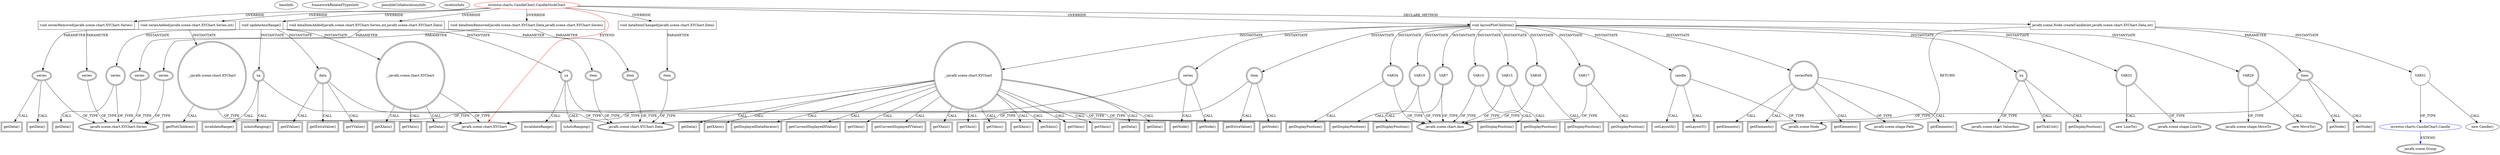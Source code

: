 digraph {
baseInfo[graphId=1473,category="extension_graph",isAnonymous=false,possibleRelation=true]
frameworkRelatedTypesInfo[0="javafx.scene.chart.XYChart"]
possibleCollaborationsInfo[0="1473~CLIENT_METHOD_DECLARATION-INSTANTIATION-~javafx.scene.chart.XYChart ~javafx.scene.Group ~false~false"]
locationInfo[projectName="TomaszKorecki-InvestorAssistant",filePath="/TomaszKorecki-InvestorAssistant/InvestorAssistant-master/Investor's assistant/src/investor/charts/CandleChart.java",contextSignature="CandleStickChart",graphId="1473"]
0[label="investor.charts.CandleChart.CandleStickChart",vertexType="ROOT_CLIENT_CLASS_DECLARATION",isFrameworkType=false,color=red]
1[label="javafx.scene.chart.XYChart",vertexType="FRAMEWORK_CLASS_TYPE",isFrameworkType=true,peripheries=2]
2[label="void layoutPlotChildren()",vertexType="OVERRIDING_METHOD_DECLARATION",isFrameworkType=false,shape=box]
3[label="_:javafx.scene.chart.XYChart",vertexType="VARIABLE_EXPRESION",isFrameworkType=true,peripheries=2,shape=circle]
4[label="getData()",vertexType="INSIDE_CALL",isFrameworkType=true,peripheries=2,shape=box]
7[label="getData()",vertexType="INSIDE_CALL",isFrameworkType=true,peripheries=2,shape=box]
9[label="getData()",vertexType="INSIDE_CALL",isFrameworkType=true,peripheries=2,shape=box]
11[label="getDisplayedDataIterator()",vertexType="INSIDE_CALL",isFrameworkType=true,peripheries=2,shape=box]
12[label="series",vertexType="VARIABLE_EXPRESION",isFrameworkType=true,peripheries=2,shape=circle]
14[label="javafx.scene.chart.XYChart.Series",vertexType="FRAMEWORK_CLASS_TYPE",isFrameworkType=true,peripheries=2]
13[label="getNode()",vertexType="INSIDE_CALL",isFrameworkType=true,peripheries=2,shape=box]
16[label="getNode()",vertexType="INSIDE_CALL",isFrameworkType=true,peripheries=2,shape=box]
17[label="seriesPath",vertexType="VARIABLE_EXPRESION",isFrameworkType=true,peripheries=2,shape=circle]
19[label="javafx.scene.shape.Path",vertexType="FRAMEWORK_CLASS_TYPE",isFrameworkType=true,peripheries=2]
18[label="getElements()",vertexType="INSIDE_CALL",isFrameworkType=true,peripheries=2,shape=box]
20[label="VAR7",vertexType="VARIABLE_EXPRESION",isFrameworkType=true,peripheries=2,shape=circle]
22[label="javafx.scene.chart.Axis",vertexType="FRAMEWORK_CLASS_TYPE",isFrameworkType=true,peripheries=2]
21[label="getDisplayPosition()",vertexType="INSIDE_CALL",isFrameworkType=true,peripheries=2,shape=box]
24[label="getXAxis()",vertexType="INSIDE_CALL",isFrameworkType=true,peripheries=2,shape=box]
26[label="getCurrentDisplayedXValue()",vertexType="INSIDE_CALL",isFrameworkType=true,peripheries=2,shape=box]
27[label="VAR10",vertexType="VARIABLE_EXPRESION",isFrameworkType=true,peripheries=2,shape=circle]
28[label="getDisplayPosition()",vertexType="INSIDE_CALL",isFrameworkType=true,peripheries=2,shape=box]
31[label="getYAxis()",vertexType="INSIDE_CALL",isFrameworkType=true,peripheries=2,shape=box]
33[label="getCurrentDisplayedYValue()",vertexType="INSIDE_CALL",isFrameworkType=true,peripheries=2,shape=box]
34[label="item",vertexType="VARIABLE_EXPRESION",isFrameworkType=true,peripheries=2,shape=circle]
36[label="javafx.scene.chart.XYChart.Data",vertexType="FRAMEWORK_CLASS_TYPE",isFrameworkType=true,peripheries=2]
35[label="getNode()",vertexType="INSIDE_CALL",isFrameworkType=true,peripheries=2,shape=box]
38[label="getExtraValue()",vertexType="INSIDE_CALL",isFrameworkType=true,peripheries=2,shape=box]
39[label="VAR15",vertexType="VARIABLE_EXPRESION",isFrameworkType=true,peripheries=2,shape=circle]
40[label="getDisplayPosition()",vertexType="INSIDE_CALL",isFrameworkType=true,peripheries=2,shape=box]
43[label="getYAxis()",vertexType="INSIDE_CALL",isFrameworkType=true,peripheries=2,shape=box]
44[label="VAR17",vertexType="VARIABLE_EXPRESION",isFrameworkType=true,peripheries=2,shape=circle]
45[label="getDisplayPosition()",vertexType="INSIDE_CALL",isFrameworkType=true,peripheries=2,shape=box]
48[label="getYAxis()",vertexType="INSIDE_CALL",isFrameworkType=true,peripheries=2,shape=box]
49[label="VAR19",vertexType="VARIABLE_EXPRESION",isFrameworkType=true,peripheries=2,shape=circle]
50[label="getDisplayPosition()",vertexType="INSIDE_CALL",isFrameworkType=true,peripheries=2,shape=box]
53[label="getYAxis()",vertexType="INSIDE_CALL",isFrameworkType=true,peripheries=2,shape=box]
55[label="getXAxis()",vertexType="INSIDE_CALL",isFrameworkType=true,peripheries=2,shape=box]
57[label="getXAxis()",vertexType="INSIDE_CALL",isFrameworkType=true,peripheries=2,shape=box]
58[label="xa",vertexType="VARIABLE_EXPRESION",isFrameworkType=true,peripheries=2,shape=circle]
60[label="javafx.scene.chart.ValueAxis",vertexType="FRAMEWORK_CLASS_TYPE",isFrameworkType=true,peripheries=2]
59[label="getDisplayPosition()",vertexType="INSIDE_CALL",isFrameworkType=true,peripheries=2,shape=box]
62[label="getTickUnit()",vertexType="INSIDE_CALL",isFrameworkType=true,peripheries=2,shape=box]
63[label="candle",vertexType="VARIABLE_EXPRESION",isFrameworkType=true,peripheries=2,shape=circle]
65[label="javafx.scene.Node",vertexType="FRAMEWORK_CLASS_TYPE",isFrameworkType=true,peripheries=2]
64[label="setLayoutX()",vertexType="INSIDE_CALL",isFrameworkType=true,peripheries=2,shape=box]
67[label="setLayoutY()",vertexType="INSIDE_CALL",isFrameworkType=true,peripheries=2,shape=box]
69[label="getElements()",vertexType="INSIDE_CALL",isFrameworkType=true,peripheries=2,shape=box]
71[label="getElements()",vertexType="INSIDE_CALL",isFrameworkType=true,peripheries=2,shape=box]
73[label="VAR29",vertexType="VARIABLE_EXPRESION",isFrameworkType=true,peripheries=2,shape=circle]
74[label="javafx.scene.shape.MoveTo",vertexType="FRAMEWORK_CLASS_TYPE",isFrameworkType=true,peripheries=2]
72[label="new MoveTo()",vertexType="CONSTRUCTOR_CALL",isFrameworkType=true,peripheries=2]
75[label="VAR30",vertexType="VARIABLE_EXPRESION",isFrameworkType=true,peripheries=2,shape=circle]
76[label="getDisplayPosition()",vertexType="INSIDE_CALL",isFrameworkType=true,peripheries=2,shape=box]
79[label="getYAxis()",vertexType="INSIDE_CALL",isFrameworkType=true,peripheries=2,shape=box]
81[label="getElements()",vertexType="INSIDE_CALL",isFrameworkType=true,peripheries=2,shape=box]
83[label="VAR33",vertexType="VARIABLE_EXPRESION",isFrameworkType=true,peripheries=2,shape=circle]
84[label="javafx.scene.shape.LineTo",vertexType="FRAMEWORK_CLASS_TYPE",isFrameworkType=true,peripheries=2]
82[label="new LineTo()",vertexType="CONSTRUCTOR_CALL",isFrameworkType=true,peripheries=2]
85[label="VAR34",vertexType="VARIABLE_EXPRESION",isFrameworkType=true,peripheries=2,shape=circle]
86[label="getDisplayPosition()",vertexType="INSIDE_CALL",isFrameworkType=true,peripheries=2,shape=box]
89[label="getYAxis()",vertexType="INSIDE_CALL",isFrameworkType=true,peripheries=2,shape=box]
90[label="void dataItemChanged(javafx.scene.chart.XYChart.Data)",vertexType="OVERRIDING_METHOD_DECLARATION",isFrameworkType=false,shape=box]
91[label="item",vertexType="PARAMETER_DECLARATION",isFrameworkType=true,peripheries=2]
93[label="void dataItemAdded(javafx.scene.chart.XYChart.Series,int,javafx.scene.chart.XYChart.Data)",vertexType="OVERRIDING_METHOD_DECLARATION",isFrameworkType=false,shape=box]
94[label="series",vertexType="PARAMETER_DECLARATION",isFrameworkType=true,peripheries=2]
96[label="item",vertexType="PARAMETER_DECLARATION",isFrameworkType=true,peripheries=2]
98[label="void dataItemRemoved(javafx.scene.chart.XYChart.Data,javafx.scene.chart.XYChart.Series)",vertexType="OVERRIDING_METHOD_DECLARATION",isFrameworkType=false,shape=box]
99[label="item",vertexType="PARAMETER_DECLARATION",isFrameworkType=true,peripheries=2]
101[label="series",vertexType="PARAMETER_DECLARATION",isFrameworkType=true,peripheries=2]
103[label="void seriesRemoved(javafx.scene.chart.XYChart.Series)",vertexType="OVERRIDING_METHOD_DECLARATION",isFrameworkType=false,shape=box]
104[label="series",vertexType="PARAMETER_DECLARATION",isFrameworkType=true,peripheries=2]
106[label="void seriesAdded(javafx.scene.chart.XYChart.Series,int)",vertexType="OVERRIDING_METHOD_DECLARATION",isFrameworkType=false,shape=box]
107[label="series",vertexType="PARAMETER_DECLARATION",isFrameworkType=true,peripheries=2]
110[label="getData()",vertexType="INSIDE_CALL",isFrameworkType=true,peripheries=2,shape=box]
112[label="getData()",vertexType="INSIDE_CALL",isFrameworkType=true,peripheries=2,shape=box]
113[label="_:javafx.scene.chart.XYChart",vertexType="VARIABLE_EXPRESION",isFrameworkType=true,peripheries=2,shape=circle]
114[label="getPlotChildren()",vertexType="INSIDE_CALL",isFrameworkType=true,peripheries=2,shape=box]
116[label="void updateAxisRange()",vertexType="OVERRIDING_METHOD_DECLARATION",isFrameworkType=false,shape=box]
117[label="_:javafx.scene.chart.XYChart",vertexType="VARIABLE_EXPRESION",isFrameworkType=true,peripheries=2,shape=circle]
118[label="getXAxis()",vertexType="INSIDE_CALL",isFrameworkType=true,peripheries=2,shape=box]
121[label="getYAxis()",vertexType="INSIDE_CALL",isFrameworkType=true,peripheries=2,shape=box]
122[label="xa",vertexType="VARIABLE_EXPRESION",isFrameworkType=true,peripheries=2,shape=circle]
123[label="isAutoRanging()",vertexType="INSIDE_CALL",isFrameworkType=true,peripheries=2,shape=box]
125[label="ya",vertexType="VARIABLE_EXPRESION",isFrameworkType=true,peripheries=2,shape=circle]
126[label="isAutoRanging()",vertexType="INSIDE_CALL",isFrameworkType=true,peripheries=2,shape=box]
129[label="getData()",vertexType="INSIDE_CALL",isFrameworkType=true,peripheries=2,shape=box]
130[label="series",vertexType="VARIABLE_EXPRESION",isFrameworkType=true,peripheries=2,shape=circle]
131[label="getData()",vertexType="INSIDE_CALL",isFrameworkType=true,peripheries=2,shape=box]
133[label="data",vertexType="VARIABLE_EXPRESION",isFrameworkType=true,peripheries=2,shape=circle]
134[label="getXValue()",vertexType="INSIDE_CALL",isFrameworkType=true,peripheries=2,shape=box]
137[label="getExtraValue()",vertexType="INSIDE_CALL",isFrameworkType=true,peripheries=2,shape=box]
139[label="getYValue()",vertexType="INSIDE_CALL",isFrameworkType=true,peripheries=2,shape=box]
141[label="invalidateRange()",vertexType="INSIDE_CALL",isFrameworkType=true,peripheries=2,shape=box]
143[label="invalidateRange()",vertexType="INSIDE_CALL",isFrameworkType=true,peripheries=2,shape=box]
144[label="javafx.scene.Node createCandle(int,javafx.scene.chart.XYChart.Data,int)",vertexType="CLIENT_METHOD_DECLARATION",isFrameworkType=false,shape=box]
146[label="item",vertexType="PARAMETER_DECLARATION",isFrameworkType=true,peripheries=2]
149[label="getNode()",vertexType="INSIDE_CALL",isFrameworkType=true,peripheries=2,shape=box]
151[label="VAR51",vertexType="VARIABLE_EXPRESION",isFrameworkType=false,shape=circle]
152[label="investor.charts.CandleChart.Candle",vertexType="REFERENCE_CLIENT_CLASS_DECLARATION",isFrameworkType=false,color=blue]
153[label="javafx.scene.Group",vertexType="FRAMEWORK_CLASS_TYPE",isFrameworkType=true,peripheries=2]
150[label="new Candle()",vertexType="CONSTRUCTOR_CALL",isFrameworkType=false]
155[label="setNode()",vertexType="INSIDE_CALL",isFrameworkType=true,peripheries=2,shape=box]
0->1[label="EXTEND",color=red]
0->2[label="OVERRIDE"]
2->3[label="INSTANTIATE"]
3->1[label="OF_TYPE"]
3->4[label="CALL"]
3->7[label="CALL"]
3->9[label="CALL"]
3->11[label="CALL"]
2->12[label="INSTANTIATE"]
12->14[label="OF_TYPE"]
12->13[label="CALL"]
12->16[label="CALL"]
2->17[label="INSTANTIATE"]
17->19[label="OF_TYPE"]
17->18[label="CALL"]
2->20[label="INSTANTIATE"]
20->22[label="OF_TYPE"]
20->21[label="CALL"]
3->24[label="CALL"]
3->26[label="CALL"]
2->27[label="INSTANTIATE"]
27->22[label="OF_TYPE"]
27->28[label="CALL"]
3->31[label="CALL"]
3->33[label="CALL"]
2->34[label="INSTANTIATE"]
34->36[label="OF_TYPE"]
34->35[label="CALL"]
34->38[label="CALL"]
2->39[label="INSTANTIATE"]
39->22[label="OF_TYPE"]
39->40[label="CALL"]
3->43[label="CALL"]
2->44[label="INSTANTIATE"]
44->22[label="OF_TYPE"]
44->45[label="CALL"]
3->48[label="CALL"]
2->49[label="INSTANTIATE"]
49->22[label="OF_TYPE"]
49->50[label="CALL"]
3->53[label="CALL"]
3->55[label="CALL"]
3->57[label="CALL"]
2->58[label="INSTANTIATE"]
58->60[label="OF_TYPE"]
58->59[label="CALL"]
58->62[label="CALL"]
2->63[label="INSTANTIATE"]
63->65[label="OF_TYPE"]
63->64[label="CALL"]
63->67[label="CALL"]
17->69[label="CALL"]
17->71[label="CALL"]
2->73[label="INSTANTIATE"]
73->74[label="OF_TYPE"]
73->72[label="CALL"]
2->75[label="INSTANTIATE"]
75->22[label="OF_TYPE"]
75->76[label="CALL"]
3->79[label="CALL"]
17->81[label="CALL"]
2->83[label="INSTANTIATE"]
83->84[label="OF_TYPE"]
83->82[label="CALL"]
2->85[label="INSTANTIATE"]
85->22[label="OF_TYPE"]
85->86[label="CALL"]
3->89[label="CALL"]
0->90[label="OVERRIDE"]
91->36[label="OF_TYPE"]
90->91[label="PARAMETER"]
0->93[label="OVERRIDE"]
94->14[label="OF_TYPE"]
93->94[label="PARAMETER"]
96->36[label="OF_TYPE"]
93->96[label="PARAMETER"]
0->98[label="OVERRIDE"]
99->36[label="OF_TYPE"]
98->99[label="PARAMETER"]
101->14[label="OF_TYPE"]
98->101[label="PARAMETER"]
0->103[label="OVERRIDE"]
104->14[label="OF_TYPE"]
103->104[label="PARAMETER"]
0->106[label="OVERRIDE"]
107->14[label="OF_TYPE"]
106->107[label="PARAMETER"]
107->110[label="CALL"]
107->112[label="CALL"]
106->113[label="INSTANTIATE"]
113->1[label="OF_TYPE"]
113->114[label="CALL"]
0->116[label="OVERRIDE"]
116->117[label="INSTANTIATE"]
117->1[label="OF_TYPE"]
117->118[label="CALL"]
117->121[label="CALL"]
116->122[label="INSTANTIATE"]
122->22[label="OF_TYPE"]
122->123[label="CALL"]
116->125[label="INSTANTIATE"]
125->22[label="OF_TYPE"]
125->126[label="CALL"]
117->129[label="CALL"]
116->130[label="INSTANTIATE"]
130->14[label="OF_TYPE"]
130->131[label="CALL"]
116->133[label="INSTANTIATE"]
133->36[label="OF_TYPE"]
133->134[label="CALL"]
133->137[label="CALL"]
133->139[label="CALL"]
122->141[label="CALL"]
125->143[label="CALL"]
0->144[label="DECLARE_METHOD"]
144->65[label="RETURN"]
146->36[label="OF_TYPE"]
144->146[label="PARAMETER"]
146->149[label="CALL"]
144->151[label="INSTANTIATE"]
152->153[label="EXTEND",color=blue]
151->152[label="OF_TYPE"]
151->150[label="CALL"]
146->155[label="CALL"]
}
